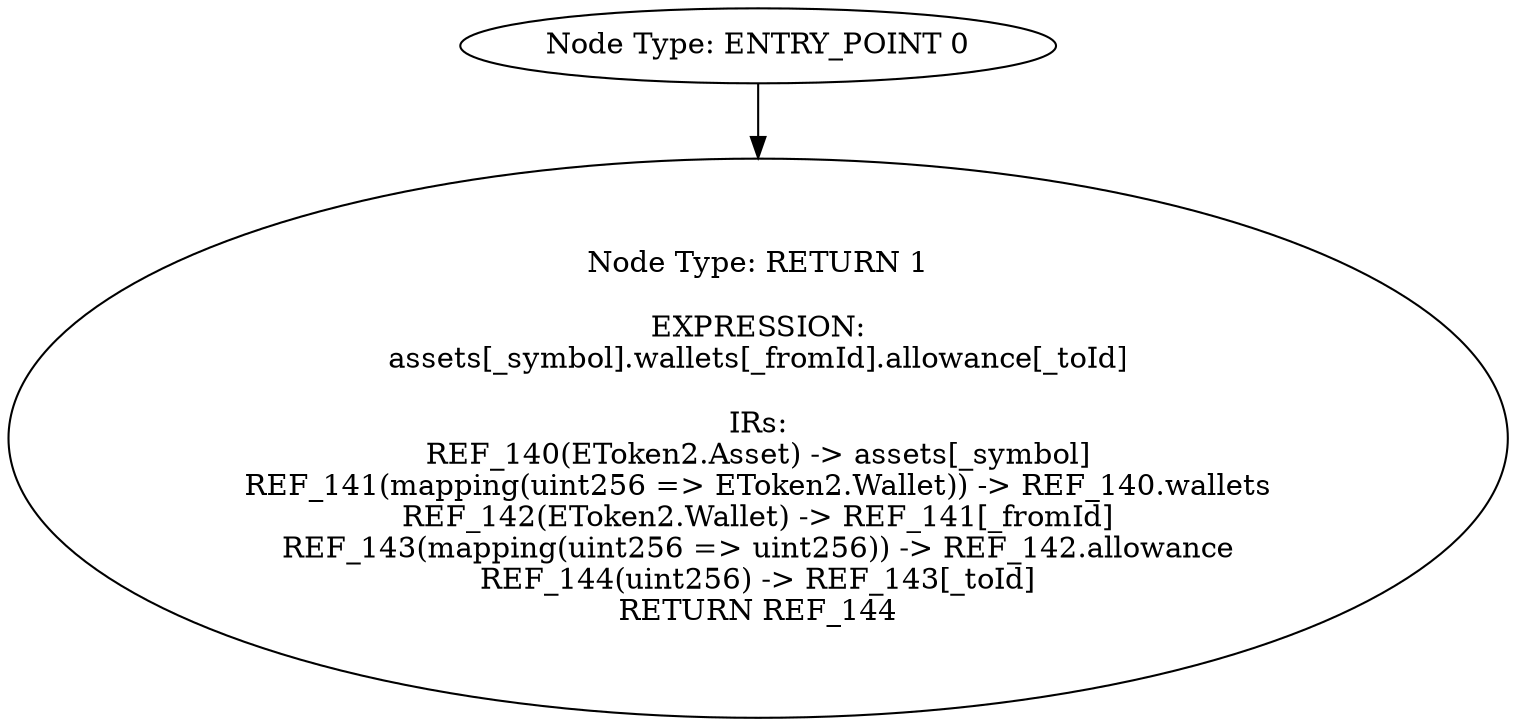 digraph{
0[label="Node Type: ENTRY_POINT 0
"];
0->1;
1[label="Node Type: RETURN 1

EXPRESSION:
assets[_symbol].wallets[_fromId].allowance[_toId]

IRs:
REF_140(EToken2.Asset) -> assets[_symbol]
REF_141(mapping(uint256 => EToken2.Wallet)) -> REF_140.wallets
REF_142(EToken2.Wallet) -> REF_141[_fromId]
REF_143(mapping(uint256 => uint256)) -> REF_142.allowance
REF_144(uint256) -> REF_143[_toId]
RETURN REF_144"];
}
